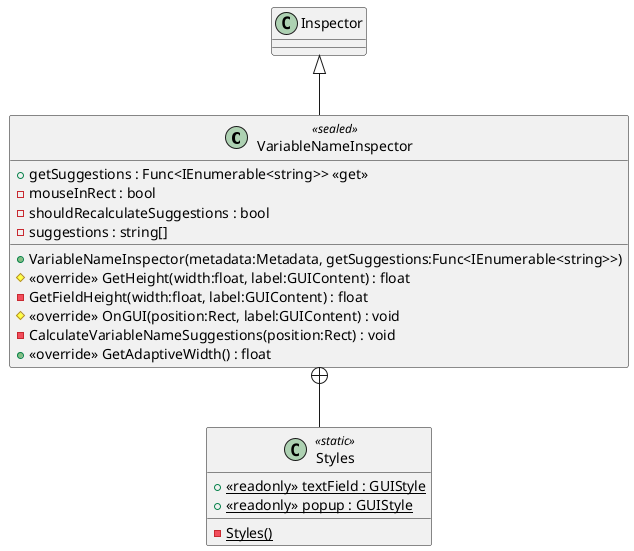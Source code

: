 @startuml
class VariableNameInspector <<sealed>> {
    + VariableNameInspector(metadata:Metadata, getSuggestions:Func<IEnumerable<string>>)
    + getSuggestions : Func<IEnumerable<string>> <<get>>
    # <<override>> GetHeight(width:float, label:GUIContent) : float
    - GetFieldHeight(width:float, label:GUIContent) : float
    - mouseInRect : bool
    - shouldRecalculateSuggestions : bool
    - suggestions : string[]
    # <<override>> OnGUI(position:Rect, label:GUIContent) : void
    - CalculateVariableNameSuggestions(position:Rect) : void
    + <<override>> GetAdaptiveWidth() : float
}
class Styles <<static>> {
    {static} - Styles()
    + {static} <<readonly>> textField : GUIStyle
    + {static} <<readonly>> popup : GUIStyle
}
Inspector <|-- VariableNameInspector
VariableNameInspector +-- Styles
@enduml
